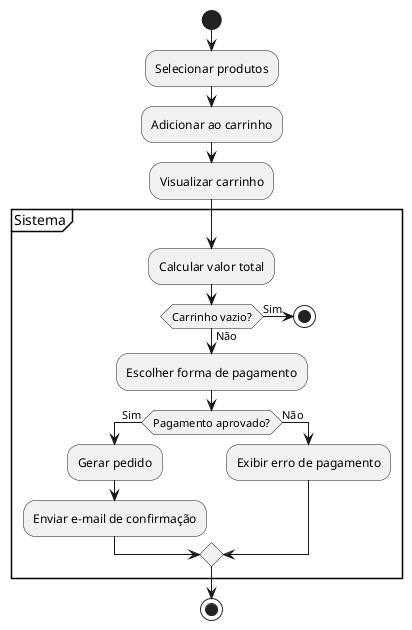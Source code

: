@startuml
|Usuário|
start

:Selecionar produtos;
:Adicionar ao carrinho;
:Visualizar carrinho;

partition "Sistema" {
    :Calcular valor total;
    
    if (Carrinho vazio?) then (Sim)
        stop
    else (Não)
        :Escolher forma de pagamento;
        
        if (Pagamento aprovado?) then (Sim)
            :Gerar pedido;
            :Enviar e-mail de confirmação;
        else (Não)
            :Exibir erro de pagamento;
        endif
    endif
}

stop
@enduml
